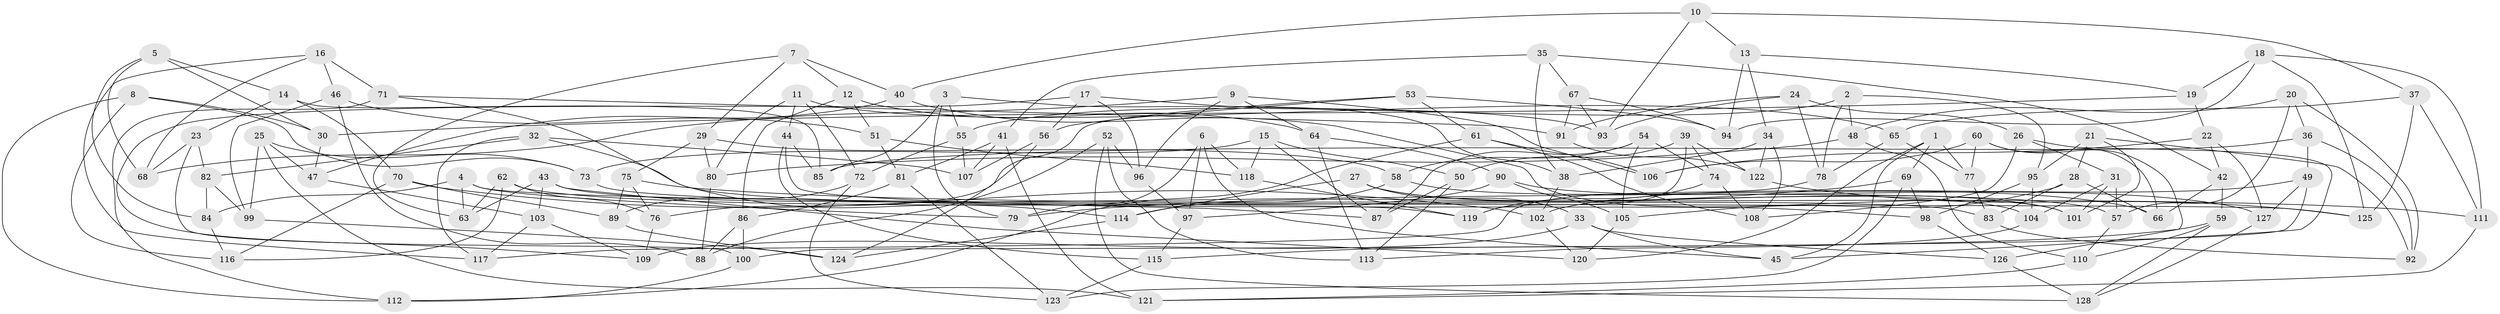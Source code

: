 // Generated by graph-tools (version 1.1) at 2025/37/03/09/25 02:37:51]
// undirected, 128 vertices, 256 edges
graph export_dot {
graph [start="1"]
  node [color=gray90,style=filled];
  1;
  2;
  3;
  4;
  5;
  6;
  7;
  8;
  9;
  10;
  11;
  12;
  13;
  14;
  15;
  16;
  17;
  18;
  19;
  20;
  21;
  22;
  23;
  24;
  25;
  26;
  27;
  28;
  29;
  30;
  31;
  32;
  33;
  34;
  35;
  36;
  37;
  38;
  39;
  40;
  41;
  42;
  43;
  44;
  45;
  46;
  47;
  48;
  49;
  50;
  51;
  52;
  53;
  54;
  55;
  56;
  57;
  58;
  59;
  60;
  61;
  62;
  63;
  64;
  65;
  66;
  67;
  68;
  69;
  70;
  71;
  72;
  73;
  74;
  75;
  76;
  77;
  78;
  79;
  80;
  81;
  82;
  83;
  84;
  85;
  86;
  87;
  88;
  89;
  90;
  91;
  92;
  93;
  94;
  95;
  96;
  97;
  98;
  99;
  100;
  101;
  102;
  103;
  104;
  105;
  106;
  107;
  108;
  109;
  110;
  111;
  112;
  113;
  114;
  115;
  116;
  117;
  118;
  119;
  120;
  121;
  122;
  123;
  124;
  125;
  126;
  127;
  128;
  1 -- 45;
  1 -- 120;
  1 -- 77;
  1 -- 69;
  2 -- 95;
  2 -- 55;
  2 -- 78;
  2 -- 48;
  3 -- 85;
  3 -- 38;
  3 -- 55;
  3 -- 79;
  4 -- 84;
  4 -- 125;
  4 -- 79;
  4 -- 63;
  5 -- 84;
  5 -- 14;
  5 -- 30;
  5 -- 68;
  6 -- 79;
  6 -- 118;
  6 -- 97;
  6 -- 45;
  7 -- 12;
  7 -- 40;
  7 -- 63;
  7 -- 29;
  8 -- 112;
  8 -- 30;
  8 -- 73;
  8 -- 116;
  9 -- 96;
  9 -- 106;
  9 -- 64;
  9 -- 68;
  10 -- 13;
  10 -- 93;
  10 -- 37;
  10 -- 40;
  11 -- 65;
  11 -- 44;
  11 -- 72;
  11 -- 80;
  12 -- 86;
  12 -- 64;
  12 -- 51;
  13 -- 94;
  13 -- 34;
  13 -- 19;
  14 -- 23;
  14 -- 70;
  14 -- 85;
  15 -- 50;
  15 -- 118;
  15 -- 87;
  15 -- 73;
  16 -- 68;
  16 -- 71;
  16 -- 117;
  16 -- 46;
  17 -- 96;
  17 -- 93;
  17 -- 56;
  17 -- 109;
  18 -- 94;
  18 -- 125;
  18 -- 19;
  18 -- 111;
  19 -- 22;
  19 -- 30;
  20 -- 48;
  20 -- 57;
  20 -- 92;
  20 -- 36;
  21 -- 101;
  21 -- 28;
  21 -- 95;
  21 -- 92;
  22 -- 127;
  22 -- 106;
  22 -- 42;
  23 -- 82;
  23 -- 68;
  23 -- 100;
  24 -- 93;
  24 -- 78;
  24 -- 26;
  24 -- 91;
  25 -- 99;
  25 -- 47;
  25 -- 121;
  25 -- 73;
  26 -- 108;
  26 -- 31;
  26 -- 45;
  27 -- 114;
  27 -- 33;
  27 -- 104;
  27 -- 101;
  28 -- 66;
  28 -- 105;
  28 -- 83;
  29 -- 75;
  29 -- 80;
  29 -- 58;
  30 -- 47;
  31 -- 104;
  31 -- 57;
  31 -- 101;
  32 -- 98;
  32 -- 82;
  32 -- 107;
  32 -- 117;
  33 -- 45;
  33 -- 109;
  33 -- 126;
  34 -- 38;
  34 -- 122;
  34 -- 108;
  35 -- 42;
  35 -- 67;
  35 -- 38;
  35 -- 41;
  36 -- 49;
  36 -- 92;
  36 -- 85;
  37 -- 125;
  37 -- 111;
  37 -- 65;
  38 -- 102;
  39 -- 74;
  39 -- 50;
  39 -- 122;
  39 -- 119;
  40 -- 101;
  40 -- 47;
  41 -- 121;
  41 -- 107;
  41 -- 81;
  42 -- 66;
  42 -- 59;
  43 -- 120;
  43 -- 103;
  43 -- 57;
  43 -- 63;
  44 -- 85;
  44 -- 115;
  44 -- 87;
  46 -- 88;
  46 -- 51;
  46 -- 99;
  47 -- 103;
  48 -- 80;
  48 -- 110;
  49 -- 100;
  49 -- 127;
  49 -- 102;
  50 -- 87;
  50 -- 113;
  51 -- 118;
  51 -- 81;
  52 -- 128;
  52 -- 113;
  52 -- 88;
  52 -- 96;
  53 -- 61;
  53 -- 56;
  53 -- 76;
  53 -- 94;
  54 -- 105;
  54 -- 58;
  54 -- 87;
  54 -- 74;
  55 -- 107;
  55 -- 72;
  56 -- 124;
  56 -- 107;
  57 -- 110;
  58 -- 66;
  58 -- 114;
  59 -- 128;
  59 -- 110;
  59 -- 115;
  60 -- 106;
  60 -- 126;
  60 -- 66;
  60 -- 77;
  61 -- 112;
  61 -- 106;
  61 -- 108;
  62 -- 63;
  62 -- 116;
  62 -- 76;
  62 -- 83;
  64 -- 113;
  64 -- 90;
  65 -- 78;
  65 -- 77;
  67 -- 93;
  67 -- 91;
  67 -- 94;
  69 -- 79;
  69 -- 98;
  69 -- 123;
  70 -- 89;
  70 -- 102;
  70 -- 116;
  71 -- 114;
  71 -- 112;
  71 -- 91;
  72 -- 89;
  72 -- 123;
  73 -- 119;
  74 -- 119;
  74 -- 108;
  75 -- 89;
  75 -- 111;
  75 -- 76;
  76 -- 109;
  77 -- 83;
  78 -- 117;
  80 -- 88;
  81 -- 123;
  81 -- 86;
  82 -- 99;
  82 -- 84;
  83 -- 92;
  84 -- 116;
  86 -- 100;
  86 -- 88;
  89 -- 124;
  90 -- 105;
  90 -- 127;
  90 -- 97;
  91 -- 122;
  95 -- 98;
  95 -- 104;
  96 -- 97;
  97 -- 115;
  98 -- 126;
  99 -- 124;
  100 -- 112;
  102 -- 120;
  103 -- 109;
  103 -- 117;
  104 -- 113;
  105 -- 120;
  110 -- 121;
  111 -- 121;
  114 -- 124;
  115 -- 123;
  118 -- 119;
  122 -- 125;
  126 -- 128;
  127 -- 128;
}
